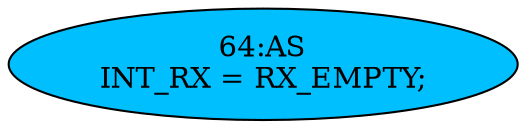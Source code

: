 strict digraph "" {
	node [label="\N"];
	"64:AS"	 [ast="<pyverilog.vparser.ast.Assign object at 0x7fe42cf9ea50>",
		def_var="['INT_RX']",
		fillcolor=deepskyblue,
		label="64:AS
INT_RX = RX_EMPTY;",
		statements="[]",
		style=filled,
		typ=Assign,
		use_var="['RX_EMPTY']"];
}
